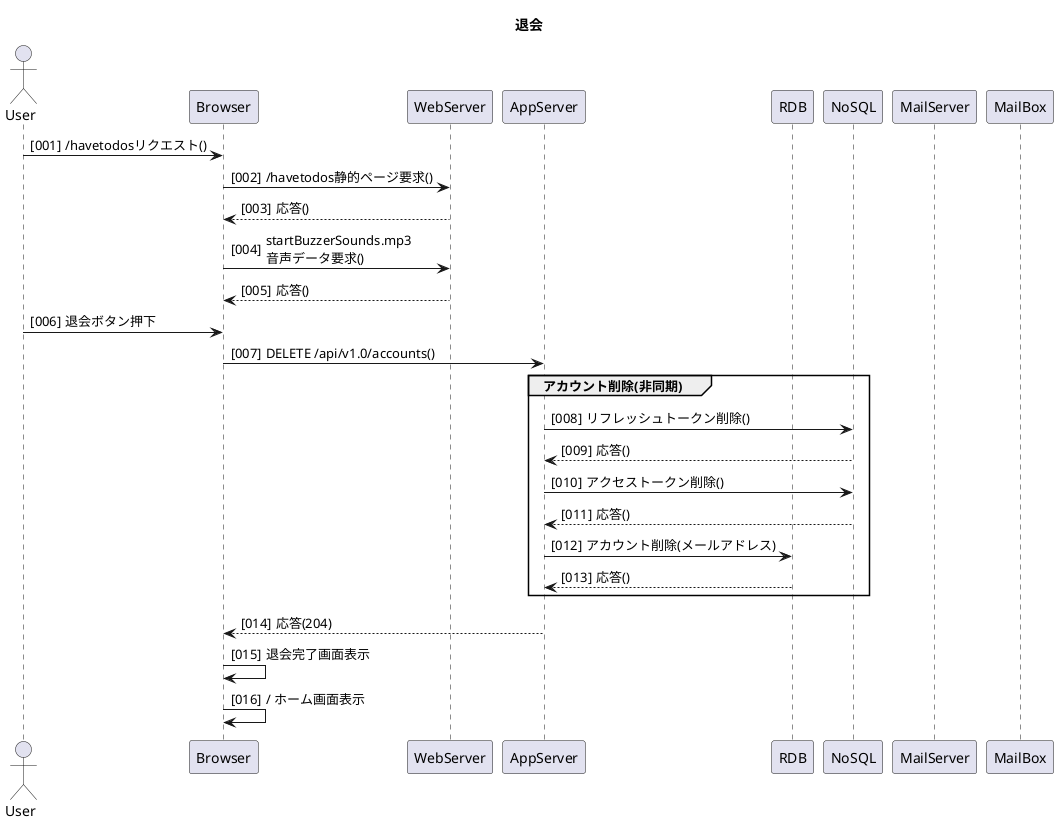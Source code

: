 @startuml 退会
autonumber "[000]"
title 退会

actor User
participant Browser
participant WebServer
participant AppServer
participant RDB
participant NoSQL
participant MailServer
participant MailBox
!pragma teoz true

User -> Browser: /havetodosリクエスト()
Browser -> WebServer: /havetodos静的ページ要求()
WebServer --> Browser: 応答()
Browser -> WebServer: startBuzzerSounds.mp3\n音声データ要求()
WebServer --> Browser: 応答()

User -> Browser: 退会ボタン押下
Browser -> AppServer: DELETE /api/v1.0/accounts()

group アカウント削除(非同期)
  AppServer -> NoSQL: リフレッシュトークン削除()
  NoSQL --> AppServer: 応答()
  AppServer -> NoSQL: アクセストークン削除()
  NoSQL --> AppServer: 応答()
  AppServer -> RDB: アカウント削除(メールアドレス)
  RDB --> AppServer: 応答()
end

AppServer --> Browser: 応答(204)
Browser -> Browser: 退会完了画面表示
Browser -> Browser: / ホーム画面表示

@enduml